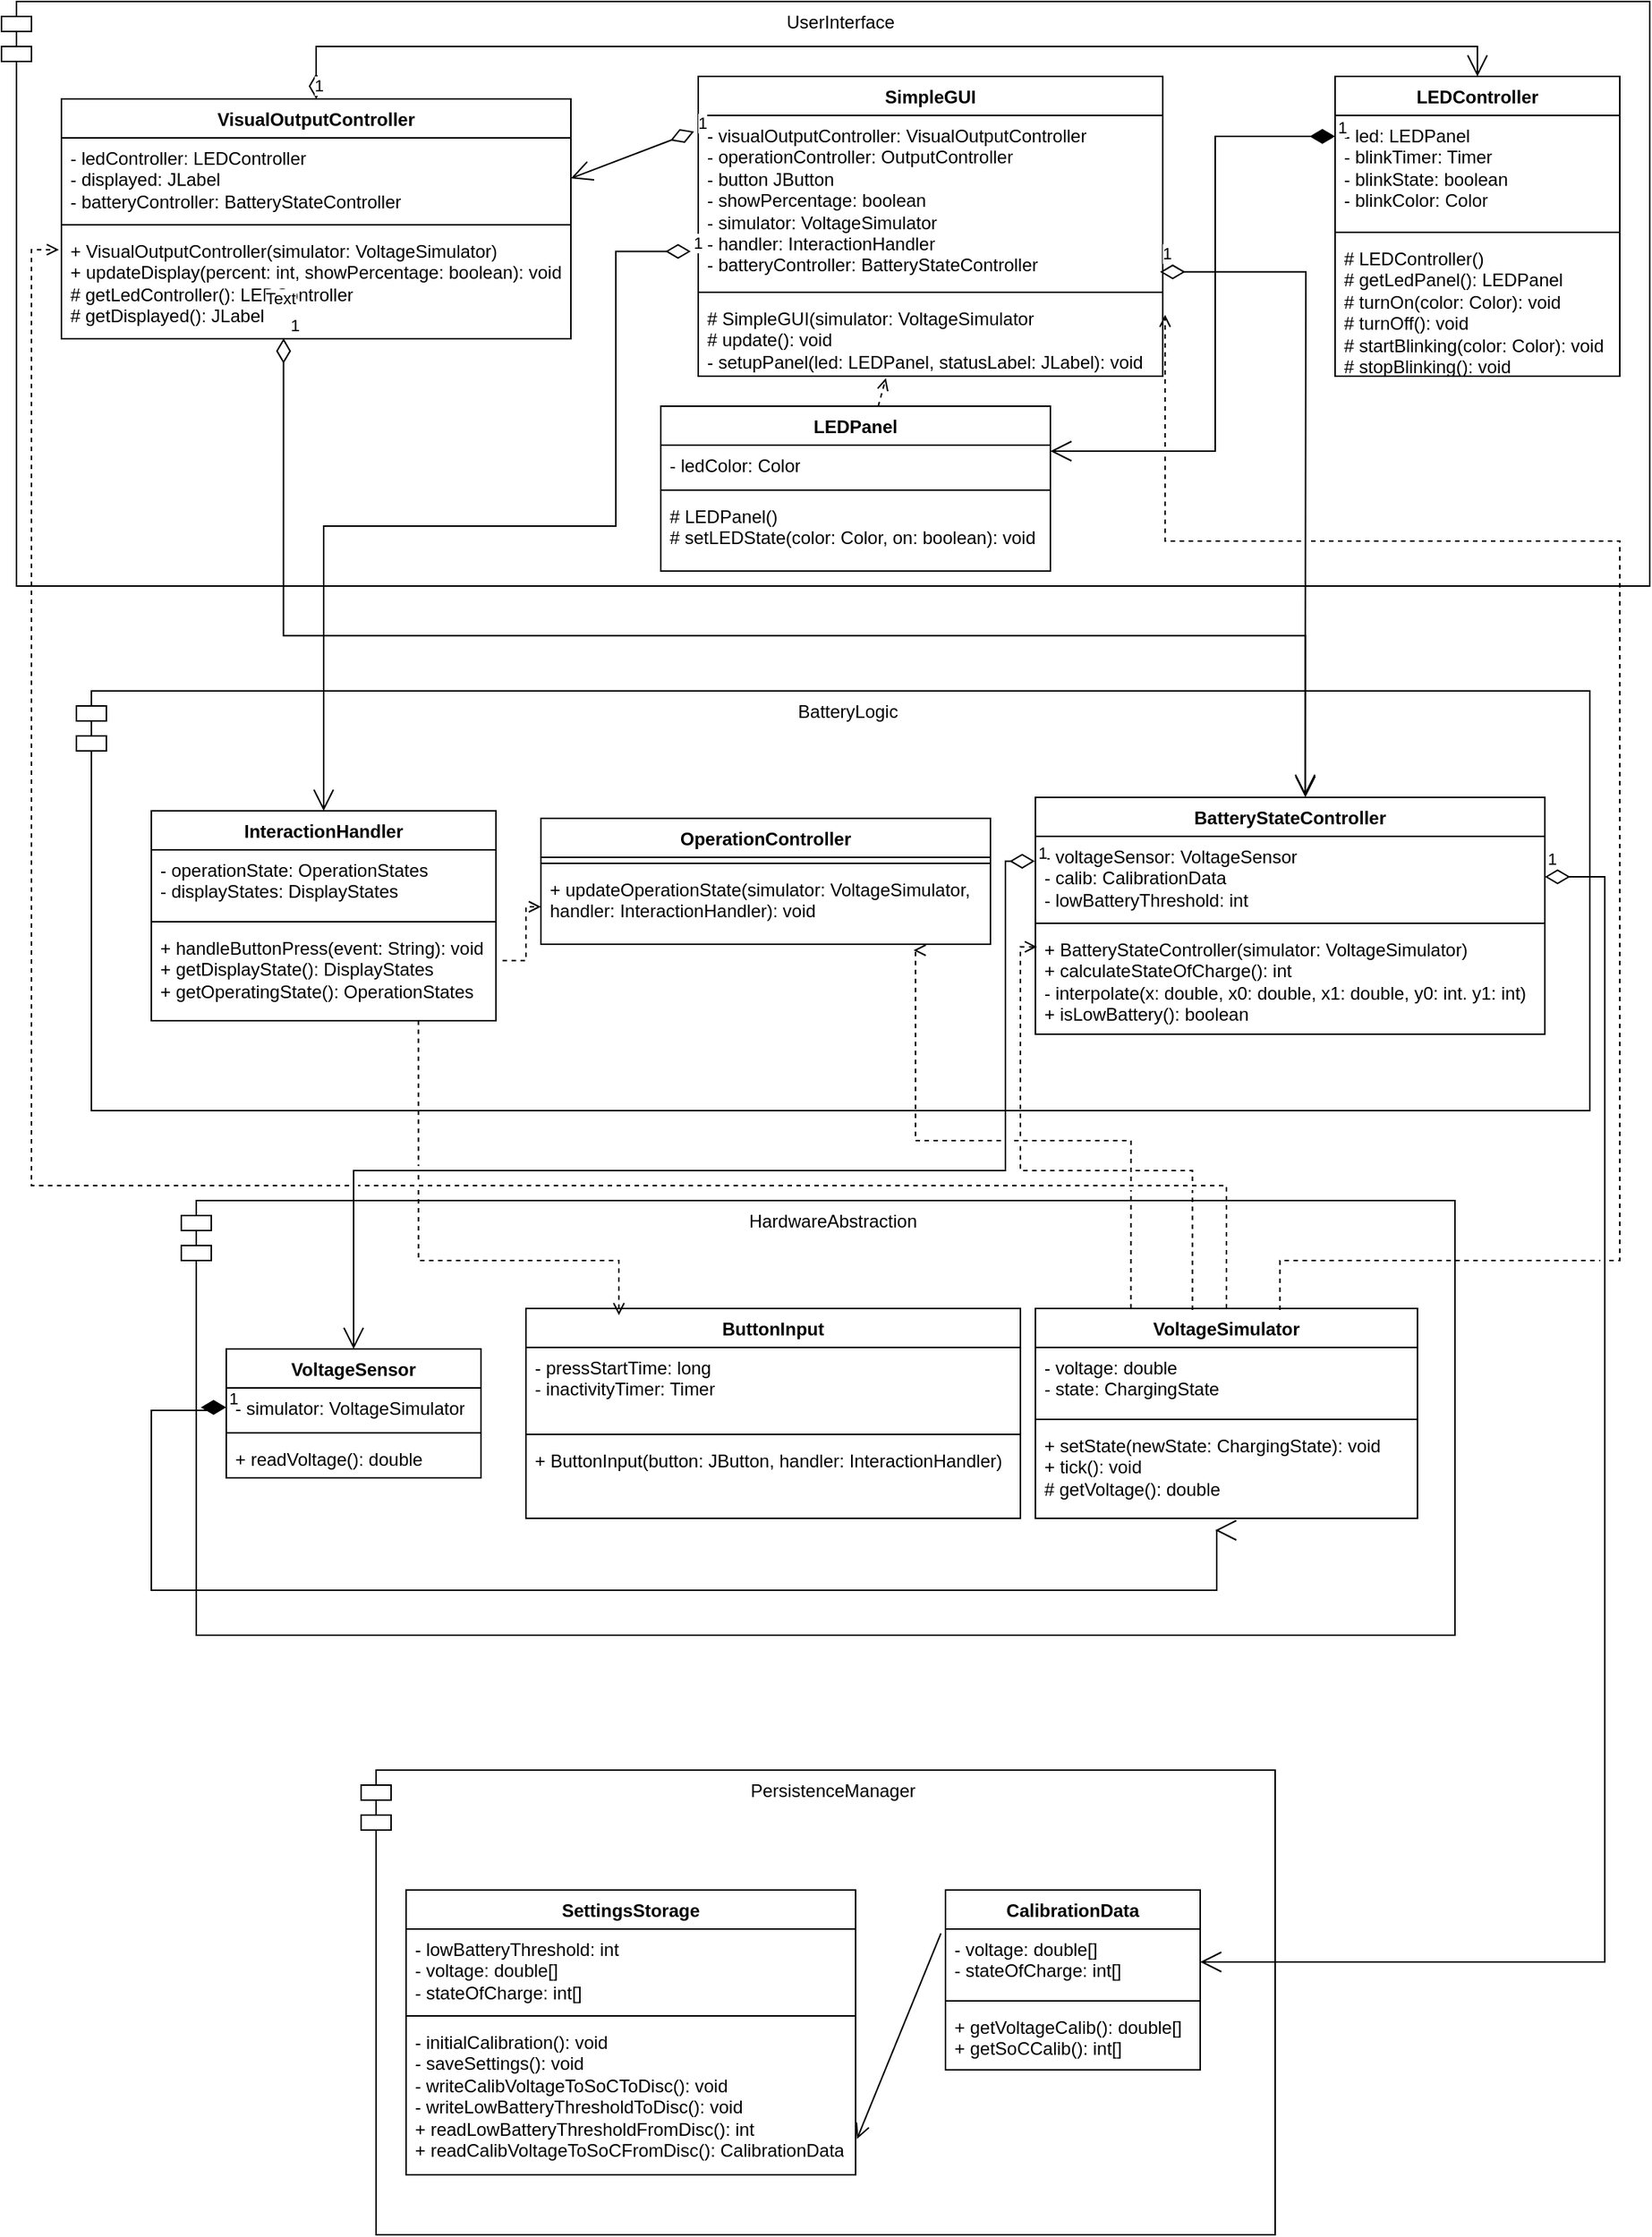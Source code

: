 <mxfile version="27.0.5">
  <diagram name="Seite-1" id="87DErBvkUcCOlzU4tNSq">
    <mxGraphModel dx="1830" dy="943" grid="1" gridSize="10" guides="1" tooltips="1" connect="1" arrows="1" fold="1" page="1" pageScale="1" pageWidth="1169" pageHeight="1654" math="0" shadow="0">
      <root>
        <mxCell id="0" />
        <mxCell id="1" parent="0" />
        <mxCell id="awXcuc5pf5VlumgJA9pQ-5" value="PersistenceManager" style="shape=module;align=left;spacingLeft=20;align=center;verticalAlign=top;whiteSpace=wrap;html=1;" vertex="1" parent="1">
          <mxGeometry x="270" y="1220" width="610" height="310" as="geometry" />
        </mxCell>
        <mxCell id="awXcuc5pf5VlumgJA9pQ-6" value="HardwareAbstraction" style="shape=module;align=left;spacingLeft=20;align=center;verticalAlign=top;whiteSpace=wrap;html=1;" vertex="1" parent="1">
          <mxGeometry x="150" y="840" width="850" height="290" as="geometry" />
        </mxCell>
        <mxCell id="awXcuc5pf5VlumgJA9pQ-7" value="BatteryLogic" style="shape=module;align=left;spacingLeft=20;align=center;verticalAlign=top;whiteSpace=wrap;html=1;" vertex="1" parent="1">
          <mxGeometry x="80" y="500" width="1010" height="280" as="geometry" />
        </mxCell>
        <mxCell id="awXcuc5pf5VlumgJA9pQ-8" value="UserInterface" style="shape=module;align=left;spacingLeft=20;align=center;verticalAlign=top;whiteSpace=wrap;html=1;" vertex="1" parent="1">
          <mxGeometry x="30" y="40" width="1100" height="390" as="geometry" />
        </mxCell>
        <mxCell id="awXcuc5pf5VlumgJA9pQ-9" value="VisualOutputController" style="swimlane;fontStyle=1;align=center;verticalAlign=top;childLayout=stackLayout;horizontal=1;startSize=26;horizontalStack=0;resizeParent=1;resizeParentMax=0;resizeLast=0;collapsible=1;marginBottom=0;whiteSpace=wrap;html=1;" vertex="1" parent="1">
          <mxGeometry x="70" y="105" width="340" height="160" as="geometry" />
        </mxCell>
        <mxCell id="awXcuc5pf5VlumgJA9pQ-10" value="- ledController: LEDController&lt;div&gt;- displayed: JLabel&lt;/div&gt;&lt;div&gt;- batteryController: BatteryStateController&lt;/div&gt;" style="text;strokeColor=none;fillColor=none;align=left;verticalAlign=top;spacingLeft=4;spacingRight=4;overflow=hidden;rotatable=0;points=[[0,0.5],[1,0.5]];portConstraint=eastwest;whiteSpace=wrap;html=1;" vertex="1" parent="awXcuc5pf5VlumgJA9pQ-9">
          <mxGeometry y="26" width="340" height="54" as="geometry" />
        </mxCell>
        <mxCell id="awXcuc5pf5VlumgJA9pQ-11" value="" style="line;strokeWidth=1;fillColor=none;align=left;verticalAlign=middle;spacingTop=-1;spacingLeft=3;spacingRight=3;rotatable=0;labelPosition=right;points=[];portConstraint=eastwest;strokeColor=inherit;" vertex="1" parent="awXcuc5pf5VlumgJA9pQ-9">
          <mxGeometry y="80" width="340" height="8" as="geometry" />
        </mxCell>
        <mxCell id="awXcuc5pf5VlumgJA9pQ-12" value="+ VisualOutputController(simulator: VoltageSimulator)&lt;div&gt;+ updateDisplay(percent: int, showPercentage: boolean): void&lt;/div&gt;&lt;div&gt;# getLedController(): LEDController&lt;/div&gt;&lt;div&gt;# getDisplayed(): JLabel&lt;/div&gt;" style="text;strokeColor=none;fillColor=none;align=left;verticalAlign=top;spacingLeft=4;spacingRight=4;overflow=hidden;rotatable=0;points=[[0,0.5],[1,0.5]];portConstraint=eastwest;whiteSpace=wrap;html=1;" vertex="1" parent="awXcuc5pf5VlumgJA9pQ-9">
          <mxGeometry y="88" width="340" height="72" as="geometry" />
        </mxCell>
        <mxCell id="awXcuc5pf5VlumgJA9pQ-13" value="InteractionHandler" style="swimlane;fontStyle=1;align=center;verticalAlign=top;childLayout=stackLayout;horizontal=1;startSize=26;horizontalStack=0;resizeParent=1;resizeParentMax=0;resizeLast=0;collapsible=1;marginBottom=0;whiteSpace=wrap;html=1;" vertex="1" parent="1">
          <mxGeometry x="130" y="580" width="230" height="140" as="geometry" />
        </mxCell>
        <mxCell id="awXcuc5pf5VlumgJA9pQ-14" value="- operationState: OperationStates&lt;div&gt;- displayStates: DisplayStates&lt;/div&gt;" style="text;strokeColor=none;fillColor=none;align=left;verticalAlign=top;spacingLeft=4;spacingRight=4;overflow=hidden;rotatable=0;points=[[0,0.5],[1,0.5]];portConstraint=eastwest;whiteSpace=wrap;html=1;" vertex="1" parent="awXcuc5pf5VlumgJA9pQ-13">
          <mxGeometry y="26" width="230" height="44" as="geometry" />
        </mxCell>
        <mxCell id="awXcuc5pf5VlumgJA9pQ-15" value="" style="line;strokeWidth=1;fillColor=none;align=left;verticalAlign=middle;spacingTop=-1;spacingLeft=3;spacingRight=3;rotatable=0;labelPosition=right;points=[];portConstraint=eastwest;strokeColor=inherit;" vertex="1" parent="awXcuc5pf5VlumgJA9pQ-13">
          <mxGeometry y="70" width="230" height="8" as="geometry" />
        </mxCell>
        <mxCell id="awXcuc5pf5VlumgJA9pQ-16" value="+ handleButtonPress(event: String): void&lt;div&gt;+ getDisplayState(): DisplayStates&lt;/div&gt;&lt;div&gt;+ getOperatingState(): OperationStates&lt;/div&gt;" style="text;strokeColor=none;fillColor=none;align=left;verticalAlign=top;spacingLeft=4;spacingRight=4;overflow=hidden;rotatable=0;points=[[0,0.5],[1,0.5]];portConstraint=eastwest;whiteSpace=wrap;html=1;" vertex="1" parent="awXcuc5pf5VlumgJA9pQ-13">
          <mxGeometry y="78" width="230" height="62" as="geometry" />
        </mxCell>
        <mxCell id="awXcuc5pf5VlumgJA9pQ-17" value="OperationController" style="swimlane;fontStyle=1;align=center;verticalAlign=top;childLayout=stackLayout;horizontal=1;startSize=26;horizontalStack=0;resizeParent=1;resizeParentMax=0;resizeLast=0;collapsible=1;marginBottom=0;whiteSpace=wrap;html=1;" vertex="1" parent="1">
          <mxGeometry x="390" y="585" width="300" height="84" as="geometry" />
        </mxCell>
        <mxCell id="awXcuc5pf5VlumgJA9pQ-19" value="" style="line;strokeWidth=1;fillColor=none;align=left;verticalAlign=middle;spacingTop=-1;spacingLeft=3;spacingRight=3;rotatable=0;labelPosition=right;points=[];portConstraint=eastwest;strokeColor=inherit;" vertex="1" parent="awXcuc5pf5VlumgJA9pQ-17">
          <mxGeometry y="26" width="300" height="8" as="geometry" />
        </mxCell>
        <mxCell id="awXcuc5pf5VlumgJA9pQ-20" value="+ updateOperationState(simulator: VoltageSimulator, handler: InteractionHandler): void" style="text;strokeColor=none;fillColor=none;align=left;verticalAlign=top;spacingLeft=4;spacingRight=4;overflow=hidden;rotatable=0;points=[[0,0.5],[1,0.5]];portConstraint=eastwest;whiteSpace=wrap;html=1;" vertex="1" parent="awXcuc5pf5VlumgJA9pQ-17">
          <mxGeometry y="34" width="300" height="50" as="geometry" />
        </mxCell>
        <mxCell id="awXcuc5pf5VlumgJA9pQ-21" value="BatteryStateController" style="swimlane;fontStyle=1;align=center;verticalAlign=top;childLayout=stackLayout;horizontal=1;startSize=26;horizontalStack=0;resizeParent=1;resizeParentMax=0;resizeLast=0;collapsible=1;marginBottom=0;whiteSpace=wrap;html=1;" vertex="1" parent="1">
          <mxGeometry x="720" y="571" width="340" height="158" as="geometry" />
        </mxCell>
        <mxCell id="awXcuc5pf5VlumgJA9pQ-22" value="- voltageSensor: VoltageSensor&lt;div&gt;- calib: CalibrationData&lt;/div&gt;&lt;div&gt;- lowBatteryThreshold: int&lt;/div&gt;" style="text;strokeColor=none;fillColor=none;align=left;verticalAlign=top;spacingLeft=4;spacingRight=4;overflow=hidden;rotatable=0;points=[[0,0.5],[1,0.5]];portConstraint=eastwest;whiteSpace=wrap;html=1;" vertex="1" parent="awXcuc5pf5VlumgJA9pQ-21">
          <mxGeometry y="26" width="340" height="54" as="geometry" />
        </mxCell>
        <mxCell id="awXcuc5pf5VlumgJA9pQ-23" value="" style="line;strokeWidth=1;fillColor=none;align=left;verticalAlign=middle;spacingTop=-1;spacingLeft=3;spacingRight=3;rotatable=0;labelPosition=right;points=[];portConstraint=eastwest;strokeColor=inherit;" vertex="1" parent="awXcuc5pf5VlumgJA9pQ-21">
          <mxGeometry y="80" width="340" height="8" as="geometry" />
        </mxCell>
        <mxCell id="awXcuc5pf5VlumgJA9pQ-24" value="+ BatteryStateController(simulator: VoltageSimulator)&lt;div&gt;+ calculateStateOfCharge(): int&lt;/div&gt;&lt;div&gt;- interpolate(x: double, x0: double, x1: double, y0: int. y1: int)&lt;/div&gt;&lt;div&gt;+ isLowBattery(): boolean&lt;/div&gt;" style="text;strokeColor=none;fillColor=none;align=left;verticalAlign=top;spacingLeft=4;spacingRight=4;overflow=hidden;rotatable=0;points=[[0,0.5],[1,0.5]];portConstraint=eastwest;whiteSpace=wrap;html=1;" vertex="1" parent="awXcuc5pf5VlumgJA9pQ-21">
          <mxGeometry y="88" width="340" height="70" as="geometry" />
        </mxCell>
        <mxCell id="awXcuc5pf5VlumgJA9pQ-25" value="VoltageSensor" style="swimlane;fontStyle=1;align=center;verticalAlign=top;childLayout=stackLayout;horizontal=1;startSize=26;horizontalStack=0;resizeParent=1;resizeParentMax=0;resizeLast=0;collapsible=1;marginBottom=0;whiteSpace=wrap;html=1;" vertex="1" parent="1">
          <mxGeometry x="180" y="939" width="170" height="86" as="geometry" />
        </mxCell>
        <mxCell id="awXcuc5pf5VlumgJA9pQ-26" value="- simulator: VoltageSimulator" style="text;strokeColor=none;fillColor=none;align=left;verticalAlign=top;spacingLeft=4;spacingRight=4;overflow=hidden;rotatable=0;points=[[0,0.5],[1,0.5]];portConstraint=eastwest;whiteSpace=wrap;html=1;" vertex="1" parent="awXcuc5pf5VlumgJA9pQ-25">
          <mxGeometry y="26" width="170" height="26" as="geometry" />
        </mxCell>
        <mxCell id="awXcuc5pf5VlumgJA9pQ-27" value="" style="line;strokeWidth=1;fillColor=none;align=left;verticalAlign=middle;spacingTop=-1;spacingLeft=3;spacingRight=3;rotatable=0;labelPosition=right;points=[];portConstraint=eastwest;strokeColor=inherit;" vertex="1" parent="awXcuc5pf5VlumgJA9pQ-25">
          <mxGeometry y="52" width="170" height="8" as="geometry" />
        </mxCell>
        <mxCell id="awXcuc5pf5VlumgJA9pQ-28" value="+ readVoltage(): double" style="text;strokeColor=none;fillColor=none;align=left;verticalAlign=top;spacingLeft=4;spacingRight=4;overflow=hidden;rotatable=0;points=[[0,0.5],[1,0.5]];portConstraint=eastwest;whiteSpace=wrap;html=1;" vertex="1" parent="awXcuc5pf5VlumgJA9pQ-25">
          <mxGeometry y="60" width="170" height="26" as="geometry" />
        </mxCell>
        <mxCell id="awXcuc5pf5VlumgJA9pQ-29" value="ButtonInput" style="swimlane;fontStyle=1;align=center;verticalAlign=top;childLayout=stackLayout;horizontal=1;startSize=26;horizontalStack=0;resizeParent=1;resizeParentMax=0;resizeLast=0;collapsible=1;marginBottom=0;whiteSpace=wrap;html=1;" vertex="1" parent="1">
          <mxGeometry x="380" y="912" width="330" height="140" as="geometry" />
        </mxCell>
        <mxCell id="awXcuc5pf5VlumgJA9pQ-30" value="- pressStartTime: long&lt;div&gt;- inactivityTimer: Timer&lt;/div&gt;" style="text;strokeColor=none;fillColor=none;align=left;verticalAlign=top;spacingLeft=4;spacingRight=4;overflow=hidden;rotatable=0;points=[[0,0.5],[1,0.5]];portConstraint=eastwest;whiteSpace=wrap;html=1;" vertex="1" parent="awXcuc5pf5VlumgJA9pQ-29">
          <mxGeometry y="26" width="330" height="54" as="geometry" />
        </mxCell>
        <mxCell id="awXcuc5pf5VlumgJA9pQ-31" value="" style="line;strokeWidth=1;fillColor=none;align=left;verticalAlign=middle;spacingTop=-1;spacingLeft=3;spacingRight=3;rotatable=0;labelPosition=right;points=[];portConstraint=eastwest;strokeColor=inherit;" vertex="1" parent="awXcuc5pf5VlumgJA9pQ-29">
          <mxGeometry y="80" width="330" height="8" as="geometry" />
        </mxCell>
        <mxCell id="awXcuc5pf5VlumgJA9pQ-32" value="+ ButtonInput(button: JButton, handler: InteractionHandler)" style="text;strokeColor=none;fillColor=none;align=left;verticalAlign=top;spacingLeft=4;spacingRight=4;overflow=hidden;rotatable=0;points=[[0,0.5],[1,0.5]];portConstraint=eastwest;whiteSpace=wrap;html=1;" vertex="1" parent="awXcuc5pf5VlumgJA9pQ-29">
          <mxGeometry y="88" width="330" height="52" as="geometry" />
        </mxCell>
        <mxCell id="awXcuc5pf5VlumgJA9pQ-33" value="VoltageSimulator" style="swimlane;fontStyle=1;align=center;verticalAlign=top;childLayout=stackLayout;horizontal=1;startSize=26;horizontalStack=0;resizeParent=1;resizeParentMax=0;resizeLast=0;collapsible=1;marginBottom=0;whiteSpace=wrap;html=1;" vertex="1" parent="1">
          <mxGeometry x="720" y="912" width="255" height="140" as="geometry" />
        </mxCell>
        <mxCell id="awXcuc5pf5VlumgJA9pQ-34" value="- voltage: double&lt;div&gt;- state: ChargingState&lt;/div&gt;" style="text;strokeColor=none;fillColor=none;align=left;verticalAlign=top;spacingLeft=4;spacingRight=4;overflow=hidden;rotatable=0;points=[[0,0.5],[1,0.5]];portConstraint=eastwest;whiteSpace=wrap;html=1;" vertex="1" parent="awXcuc5pf5VlumgJA9pQ-33">
          <mxGeometry y="26" width="255" height="44" as="geometry" />
        </mxCell>
        <mxCell id="awXcuc5pf5VlumgJA9pQ-35" value="" style="line;strokeWidth=1;fillColor=none;align=left;verticalAlign=middle;spacingTop=-1;spacingLeft=3;spacingRight=3;rotatable=0;labelPosition=right;points=[];portConstraint=eastwest;strokeColor=inherit;" vertex="1" parent="awXcuc5pf5VlumgJA9pQ-33">
          <mxGeometry y="70" width="255" height="8" as="geometry" />
        </mxCell>
        <mxCell id="awXcuc5pf5VlumgJA9pQ-36" value="+ setState(newState: ChargingState): void&lt;div&gt;+ tick(): void&lt;/div&gt;&lt;div&gt;# getVoltage(): double&lt;/div&gt;" style="text;strokeColor=none;fillColor=none;align=left;verticalAlign=top;spacingLeft=4;spacingRight=4;overflow=hidden;rotatable=0;points=[[0,0.5],[1,0.5]];portConstraint=eastwest;whiteSpace=wrap;html=1;" vertex="1" parent="awXcuc5pf5VlumgJA9pQ-33">
          <mxGeometry y="78" width="255" height="62" as="geometry" />
        </mxCell>
        <mxCell id="awXcuc5pf5VlumgJA9pQ-37" value="SettingsStorage" style="swimlane;fontStyle=1;align=center;verticalAlign=top;childLayout=stackLayout;horizontal=1;startSize=26;horizontalStack=0;resizeParent=1;resizeParentMax=0;resizeLast=0;collapsible=1;marginBottom=0;whiteSpace=wrap;html=1;" vertex="1" parent="1">
          <mxGeometry x="300" y="1300" width="300" height="190" as="geometry" />
        </mxCell>
        <mxCell id="awXcuc5pf5VlumgJA9pQ-38" value="- lowBatteryThreshold: int&lt;div&gt;- voltage: double[]&lt;br&gt;&lt;/div&gt;&lt;div&gt;- stateOfCharge: int[]&lt;/div&gt;" style="text;strokeColor=none;fillColor=none;align=left;verticalAlign=top;spacingLeft=4;spacingRight=4;overflow=hidden;rotatable=0;points=[[0,0.5],[1,0.5]];portConstraint=eastwest;whiteSpace=wrap;html=1;" vertex="1" parent="awXcuc5pf5VlumgJA9pQ-37">
          <mxGeometry y="26" width="300" height="54" as="geometry" />
        </mxCell>
        <mxCell id="awXcuc5pf5VlumgJA9pQ-39" value="" style="line;strokeWidth=1;fillColor=none;align=left;verticalAlign=middle;spacingTop=-1;spacingLeft=3;spacingRight=3;rotatable=0;labelPosition=right;points=[];portConstraint=eastwest;strokeColor=inherit;" vertex="1" parent="awXcuc5pf5VlumgJA9pQ-37">
          <mxGeometry y="80" width="300" height="8" as="geometry" />
        </mxCell>
        <mxCell id="awXcuc5pf5VlumgJA9pQ-40" value="- initialCalibration(): void&lt;div&gt;- saveSettings(): void&lt;/div&gt;&lt;div&gt;- writeCalibVoltageToSoCToDisc(): void&lt;/div&gt;&lt;div&gt;- writeLowBatteryThresholdToDisc(): void&lt;/div&gt;&lt;div&gt;+ readLowBatteryThresholdFromDisc(): int&lt;/div&gt;&lt;div&gt;+ readCalibVoltageToSoCFromDisc(): CalibrationData&lt;/div&gt;" style="text;strokeColor=none;fillColor=none;align=left;verticalAlign=top;spacingLeft=4;spacingRight=4;overflow=hidden;rotatable=0;points=[[0,0.5],[1,0.5]];portConstraint=eastwest;whiteSpace=wrap;html=1;" vertex="1" parent="awXcuc5pf5VlumgJA9pQ-37">
          <mxGeometry y="88" width="300" height="102" as="geometry" />
        </mxCell>
        <mxCell id="awXcuc5pf5VlumgJA9pQ-47" value="CalibrationData" style="swimlane;fontStyle=1;align=center;verticalAlign=top;childLayout=stackLayout;horizontal=1;startSize=26;horizontalStack=0;resizeParent=1;resizeParentMax=0;resizeLast=0;collapsible=1;marginBottom=0;whiteSpace=wrap;html=1;" vertex="1" parent="1">
          <mxGeometry x="660" y="1300" width="170" height="120" as="geometry" />
        </mxCell>
        <mxCell id="awXcuc5pf5VlumgJA9pQ-48" value="- voltage: double[]&lt;div&gt;- stateOfCharge: int[]&lt;/div&gt;" style="text;strokeColor=none;fillColor=none;align=left;verticalAlign=top;spacingLeft=4;spacingRight=4;overflow=hidden;rotatable=0;points=[[0,0.5],[1,0.5]];portConstraint=eastwest;whiteSpace=wrap;html=1;" vertex="1" parent="awXcuc5pf5VlumgJA9pQ-47">
          <mxGeometry y="26" width="170" height="44" as="geometry" />
        </mxCell>
        <mxCell id="awXcuc5pf5VlumgJA9pQ-49" value="" style="line;strokeWidth=1;fillColor=none;align=left;verticalAlign=middle;spacingTop=-1;spacingLeft=3;spacingRight=3;rotatable=0;labelPosition=right;points=[];portConstraint=eastwest;strokeColor=inherit;" vertex="1" parent="awXcuc5pf5VlumgJA9pQ-47">
          <mxGeometry y="70" width="170" height="8" as="geometry" />
        </mxCell>
        <mxCell id="awXcuc5pf5VlumgJA9pQ-50" value="+ getVoltageCalib(): double[]&lt;div&gt;+ getSoCCalib(): int[]&lt;/div&gt;" style="text;strokeColor=none;fillColor=none;align=left;verticalAlign=top;spacingLeft=4;spacingRight=4;overflow=hidden;rotatable=0;points=[[0,0.5],[1,0.5]];portConstraint=eastwest;whiteSpace=wrap;html=1;" vertex="1" parent="awXcuc5pf5VlumgJA9pQ-47">
          <mxGeometry y="78" width="170" height="42" as="geometry" />
        </mxCell>
        <mxCell id="awXcuc5pf5VlumgJA9pQ-51" value="SimpleGUI" style="swimlane;fontStyle=1;align=center;verticalAlign=top;childLayout=stackLayout;horizontal=1;startSize=26;horizontalStack=0;resizeParent=1;resizeParentMax=0;resizeLast=0;collapsible=1;marginBottom=0;whiteSpace=wrap;html=1;" vertex="1" parent="1">
          <mxGeometry x="495" y="90" width="310" height="200" as="geometry" />
        </mxCell>
        <mxCell id="awXcuc5pf5VlumgJA9pQ-52" value="- visualOutputController: VisualOutputController&lt;div&gt;- operationController: OutputController&lt;/div&gt;&lt;div&gt;- button JButton&lt;/div&gt;&lt;div&gt;- showPercentage: boolean&lt;/div&gt;&lt;div&gt;- simulator: VoltageSimulator&lt;/div&gt;&lt;div&gt;- handler: InteractionHandler&lt;/div&gt;&lt;div&gt;- batteryController: BatteryStateController&lt;/div&gt;" style="text;strokeColor=none;fillColor=none;align=left;verticalAlign=top;spacingLeft=4;spacingRight=4;overflow=hidden;rotatable=0;points=[[0,0.5],[1,0.5]];portConstraint=eastwest;whiteSpace=wrap;html=1;" vertex="1" parent="awXcuc5pf5VlumgJA9pQ-51">
          <mxGeometry y="26" width="310" height="114" as="geometry" />
        </mxCell>
        <mxCell id="awXcuc5pf5VlumgJA9pQ-68" value="1" style="endArrow=open;html=1;endSize=12;startArrow=diamondThin;startSize=14;startFill=0;edgeStyle=orthogonalEdgeStyle;align=left;verticalAlign=bottom;rounded=0;exitX=1.009;exitY=0.796;exitDx=0;exitDy=0;exitPerimeter=0;entryX=0.5;entryY=0;entryDx=0;entryDy=0;" edge="1" parent="awXcuc5pf5VlumgJA9pQ-51" target="awXcuc5pf5VlumgJA9pQ-13">
          <mxGeometry x="-1" y="3" relative="1" as="geometry">
            <mxPoint x="-5.0" y="116.744" as="sourcePoint" />
            <mxPoint x="77.21" y="340" as="targetPoint" />
            <Array as="points">
              <mxPoint x="-55" y="117" />
              <mxPoint x="-55" y="300" />
              <mxPoint x="-250" y="300" />
            </Array>
          </mxGeometry>
        </mxCell>
        <mxCell id="awXcuc5pf5VlumgJA9pQ-53" value="" style="line;strokeWidth=1;fillColor=none;align=left;verticalAlign=middle;spacingTop=-1;spacingLeft=3;spacingRight=3;rotatable=0;labelPosition=right;points=[];portConstraint=eastwest;strokeColor=inherit;" vertex="1" parent="awXcuc5pf5VlumgJA9pQ-51">
          <mxGeometry y="140" width="310" height="8" as="geometry" />
        </mxCell>
        <mxCell id="awXcuc5pf5VlumgJA9pQ-54" value="# SimpleGUI(simulator: VoltageSimulator&lt;div&gt;# update(): void&lt;/div&gt;&lt;div&gt;- setupPanel(led: LEDPanel, statusLabel: JLabel): void&lt;/div&gt;" style="text;strokeColor=none;fillColor=none;align=left;verticalAlign=top;spacingLeft=4;spacingRight=4;overflow=hidden;rotatable=0;points=[[0,0.5],[1,0.5]];portConstraint=eastwest;whiteSpace=wrap;html=1;" vertex="1" parent="awXcuc5pf5VlumgJA9pQ-51">
          <mxGeometry y="148" width="310" height="52" as="geometry" />
        </mxCell>
        <mxCell id="awXcuc5pf5VlumgJA9pQ-55" value="LEDController" style="swimlane;fontStyle=1;align=center;verticalAlign=top;childLayout=stackLayout;horizontal=1;startSize=26;horizontalStack=0;resizeParent=1;resizeParentMax=0;resizeLast=0;collapsible=1;marginBottom=0;whiteSpace=wrap;html=1;" vertex="1" parent="1">
          <mxGeometry x="920" y="90" width="190" height="200" as="geometry" />
        </mxCell>
        <mxCell id="awXcuc5pf5VlumgJA9pQ-56" value="- led: LEDPanel&lt;div&gt;- blinkTimer: Timer&lt;/div&gt;&lt;div&gt;- blinkState: boolean&lt;/div&gt;&lt;div&gt;- blinkColor: Color&lt;/div&gt;" style="text;strokeColor=none;fillColor=none;align=left;verticalAlign=top;spacingLeft=4;spacingRight=4;overflow=hidden;rotatable=0;points=[[0,0.5],[1,0.5]];portConstraint=eastwest;whiteSpace=wrap;html=1;" vertex="1" parent="awXcuc5pf5VlumgJA9pQ-55">
          <mxGeometry y="26" width="190" height="74" as="geometry" />
        </mxCell>
        <mxCell id="awXcuc5pf5VlumgJA9pQ-57" value="" style="line;strokeWidth=1;fillColor=none;align=left;verticalAlign=middle;spacingTop=-1;spacingLeft=3;spacingRight=3;rotatable=0;labelPosition=right;points=[];portConstraint=eastwest;strokeColor=inherit;" vertex="1" parent="awXcuc5pf5VlumgJA9pQ-55">
          <mxGeometry y="100" width="190" height="8" as="geometry" />
        </mxCell>
        <mxCell id="awXcuc5pf5VlumgJA9pQ-58" value="# LEDController()&lt;div&gt;# getLedPanel(): LEDPanel&lt;/div&gt;&lt;div&gt;# turnOn(color: Color): void&lt;/div&gt;&lt;div&gt;# turnOff(): void&lt;/div&gt;&lt;div&gt;# startBlinking(color: Color): void&lt;/div&gt;&lt;div&gt;# stopBlinking(): void&lt;/div&gt;" style="text;strokeColor=none;fillColor=none;align=left;verticalAlign=top;spacingLeft=4;spacingRight=4;overflow=hidden;rotatable=0;points=[[0,0.5],[1,0.5]];portConstraint=eastwest;whiteSpace=wrap;html=1;" vertex="1" parent="awXcuc5pf5VlumgJA9pQ-55">
          <mxGeometry y="108" width="190" height="92" as="geometry" />
        </mxCell>
        <mxCell id="awXcuc5pf5VlumgJA9pQ-59" value="LEDPanel" style="swimlane;fontStyle=1;align=center;verticalAlign=top;childLayout=stackLayout;horizontal=1;startSize=26;horizontalStack=0;resizeParent=1;resizeParentMax=0;resizeLast=0;collapsible=1;marginBottom=0;whiteSpace=wrap;html=1;" vertex="1" parent="1">
          <mxGeometry x="470" y="310" width="260" height="110" as="geometry" />
        </mxCell>
        <mxCell id="awXcuc5pf5VlumgJA9pQ-60" value="- ledColor: Color" style="text;strokeColor=none;fillColor=none;align=left;verticalAlign=top;spacingLeft=4;spacingRight=4;overflow=hidden;rotatable=0;points=[[0,0.5],[1,0.5]];portConstraint=eastwest;whiteSpace=wrap;html=1;" vertex="1" parent="awXcuc5pf5VlumgJA9pQ-59">
          <mxGeometry y="26" width="260" height="26" as="geometry" />
        </mxCell>
        <mxCell id="awXcuc5pf5VlumgJA9pQ-61" value="" style="line;strokeWidth=1;fillColor=none;align=left;verticalAlign=middle;spacingTop=-1;spacingLeft=3;spacingRight=3;rotatable=0;labelPosition=right;points=[];portConstraint=eastwest;strokeColor=inherit;" vertex="1" parent="awXcuc5pf5VlumgJA9pQ-59">
          <mxGeometry y="52" width="260" height="8" as="geometry" />
        </mxCell>
        <mxCell id="awXcuc5pf5VlumgJA9pQ-62" value="# LEDPanel()&lt;div&gt;# setLEDState(color: Color, on: boolean): void&lt;/div&gt;&lt;div&gt;&lt;br&gt;&lt;/div&gt;" style="text;strokeColor=none;fillColor=none;align=left;verticalAlign=top;spacingLeft=4;spacingRight=4;overflow=hidden;rotatable=0;points=[[0,0.5],[1,0.5]];portConstraint=eastwest;whiteSpace=wrap;html=1;" vertex="1" parent="awXcuc5pf5VlumgJA9pQ-59">
          <mxGeometry y="60" width="260" height="50" as="geometry" />
        </mxCell>
        <mxCell id="awXcuc5pf5VlumgJA9pQ-63" value="1" style="endArrow=open;html=1;endSize=12;startArrow=diamondThin;startSize=14;startFill=0;edgeStyle=orthogonalEdgeStyle;align=left;verticalAlign=bottom;rounded=0;exitX=0.436;exitY=0.952;exitDx=0;exitDy=0;exitPerimeter=0;entryX=0.53;entryY=-0.02;entryDx=0;entryDy=0;entryPerimeter=0;" edge="1" parent="1">
          <mxGeometry x="-1" y="3" relative="1" as="geometry">
            <mxPoint x="218.24" y="264.704" as="sourcePoint" />
            <mxPoint x="900.2" y="571.0" as="targetPoint" />
            <Array as="points">
              <mxPoint x="218" y="463.16" />
              <mxPoint x="900" y="463.16" />
            </Array>
          </mxGeometry>
        </mxCell>
        <mxCell id="awXcuc5pf5VlumgJA9pQ-65" value="Text" style="edgeLabel;html=1;align=center;verticalAlign=middle;resizable=0;points=[];" vertex="1" connectable="0" parent="awXcuc5pf5VlumgJA9pQ-63">
          <mxGeometry x="-1" y="-27" relative="1" as="geometry">
            <mxPoint x="25" y="-27" as="offset" />
          </mxGeometry>
        </mxCell>
        <mxCell id="awXcuc5pf5VlumgJA9pQ-64" value="1" style="endArrow=open;html=1;endSize=12;startArrow=diamondThin;startSize=14;startFill=0;edgeStyle=orthogonalEdgeStyle;align=left;verticalAlign=bottom;rounded=0;exitX=0.5;exitY=0;exitDx=0;exitDy=0;entryX=0.5;entryY=0;entryDx=0;entryDy=0;" edge="1" parent="1" source="awXcuc5pf5VlumgJA9pQ-9" target="awXcuc5pf5VlumgJA9pQ-55">
          <mxGeometry x="-1" y="3" relative="1" as="geometry">
            <mxPoint x="730" y="400" as="sourcePoint" />
            <mxPoint x="890" y="400" as="targetPoint" />
            <Array as="points">
              <mxPoint x="240" y="70" />
              <mxPoint x="1015" y="70" />
            </Array>
          </mxGeometry>
        </mxCell>
        <mxCell id="awXcuc5pf5VlumgJA9pQ-66" value="1" style="endArrow=open;html=1;endSize=12;startArrow=diamondThin;startSize=14;startFill=0;align=left;verticalAlign=bottom;rounded=0;entryX=1;entryY=0.5;entryDx=0;entryDy=0;exitX=-0.009;exitY=0.094;exitDx=0;exitDy=0;exitPerimeter=0;" edge="1" parent="1" source="awXcuc5pf5VlumgJA9pQ-52" target="awXcuc5pf5VlumgJA9pQ-10">
          <mxGeometry x="-1" y="3" relative="1" as="geometry">
            <mxPoint x="480" y="130" as="sourcePoint" />
            <mxPoint x="940" y="440" as="targetPoint" />
          </mxGeometry>
        </mxCell>
        <mxCell id="awXcuc5pf5VlumgJA9pQ-67" value="1" style="endArrow=open;html=1;endSize=12;startArrow=diamondThin;startSize=14;startFill=0;edgeStyle=orthogonalEdgeStyle;align=left;verticalAlign=bottom;rounded=0;exitX=0.994;exitY=0.916;exitDx=0;exitDy=0;exitPerimeter=0;" edge="1" parent="1" source="awXcuc5pf5VlumgJA9pQ-52">
          <mxGeometry x="-1" y="3" relative="1" as="geometry">
            <mxPoint x="730" y="430" as="sourcePoint" />
            <mxPoint x="900" y="570" as="targetPoint" />
          </mxGeometry>
        </mxCell>
        <mxCell id="awXcuc5pf5VlumgJA9pQ-70" value="1" style="endArrow=open;html=1;endSize=12;startArrow=diamondThin;startSize=14;startFill=0;edgeStyle=orthogonalEdgeStyle;align=left;verticalAlign=bottom;rounded=0;exitX=-0.001;exitY=0.307;exitDx=0;exitDy=0;exitPerimeter=0;" edge="1" parent="1" source="awXcuc5pf5VlumgJA9pQ-22" target="awXcuc5pf5VlumgJA9pQ-25">
          <mxGeometry x="-1" y="3" relative="1" as="geometry">
            <mxPoint x="670" y="790" as="sourcePoint" />
            <mxPoint x="830" y="790" as="targetPoint" />
            <Array as="points">
              <mxPoint x="700" y="614" />
              <mxPoint x="700" y="820" />
              <mxPoint x="265" y="820" />
            </Array>
          </mxGeometry>
        </mxCell>
        <mxCell id="awXcuc5pf5VlumgJA9pQ-71" value="1" style="endArrow=open;html=1;endSize=12;startArrow=diamondThin;startSize=14;startFill=0;edgeStyle=orthogonalEdgeStyle;align=left;verticalAlign=bottom;rounded=0;exitX=1;exitY=0.5;exitDx=0;exitDy=0;entryX=1;entryY=0.5;entryDx=0;entryDy=0;" edge="1" parent="1" source="awXcuc5pf5VlumgJA9pQ-22" target="awXcuc5pf5VlumgJA9pQ-48">
          <mxGeometry x="-1" y="3" relative="1" as="geometry">
            <mxPoint x="660" y="890" as="sourcePoint" />
            <mxPoint x="820" y="890" as="targetPoint" />
            <Array as="points">
              <mxPoint x="1100" y="624" />
              <mxPoint x="1100" y="1348" />
            </Array>
          </mxGeometry>
        </mxCell>
        <mxCell id="awXcuc5pf5VlumgJA9pQ-73" value="1" style="endArrow=open;html=1;endSize=12;startArrow=diamondThin;startSize=14;startFill=1;edgeStyle=orthogonalEdgeStyle;align=left;verticalAlign=bottom;rounded=0;exitX=0;exitY=0.5;exitDx=0;exitDy=0;" edge="1" parent="1" source="awXcuc5pf5VlumgJA9pQ-26">
          <mxGeometry x="-1" y="3" relative="1" as="geometry">
            <mxPoint x="170" y="980" as="sourcePoint" />
            <mxPoint x="840" y="1060" as="targetPoint" />
            <Array as="points">
              <mxPoint x="170" y="978" />
              <mxPoint x="170" y="980" />
              <mxPoint x="130" y="980" />
              <mxPoint x="130" y="1100" />
              <mxPoint x="841" y="1100" />
              <mxPoint x="841" y="1060" />
            </Array>
          </mxGeometry>
        </mxCell>
        <mxCell id="awXcuc5pf5VlumgJA9pQ-74" value="1" style="endArrow=open;html=1;endSize=12;startArrow=diamondThin;startSize=14;startFill=1;edgeStyle=orthogonalEdgeStyle;align=left;verticalAlign=bottom;rounded=0;" edge="1" parent="1">
          <mxGeometry x="-1" y="3" relative="1" as="geometry">
            <mxPoint x="920" y="130" as="sourcePoint" />
            <mxPoint x="730" y="340" as="targetPoint" />
            <Array as="points">
              <mxPoint x="840" y="130" />
              <mxPoint x="840" y="340" />
            </Array>
          </mxGeometry>
        </mxCell>
        <mxCell id="awXcuc5pf5VlumgJA9pQ-76" value="" style="html=1;labelBackgroundColor=#ffffff;jettySize=auto;orthogonalLoop=1;fontSize=14;rounded=0;jumpStyle=gap;edgeStyle=orthogonalEdgeStyle;startArrow=none;endArrow=open;dashed=1;strokeWidth=1;exitX=0.5;exitY=0;exitDx=0;exitDy=0;entryX=-0.005;entryY=0.175;entryDx=0;entryDy=0;entryPerimeter=0;" edge="1" parent="1" source="awXcuc5pf5VlumgJA9pQ-33" target="awXcuc5pf5VlumgJA9pQ-12">
          <mxGeometry width="48" height="48" relative="1" as="geometry">
            <mxPoint x="580" y="588" as="sourcePoint" />
            <mxPoint x="628" y="540" as="targetPoint" />
            <Array as="points">
              <mxPoint x="847" y="830" />
              <mxPoint x="50" y="830" />
              <mxPoint x="50" y="206" />
            </Array>
          </mxGeometry>
        </mxCell>
        <mxCell id="awXcuc5pf5VlumgJA9pQ-78" value="" style="html=1;labelBackgroundColor=#ffffff;jettySize=auto;orthogonalLoop=1;fontSize=14;rounded=0;jumpStyle=gap;edgeStyle=orthogonalEdgeStyle;startArrow=none;endArrow=open;dashed=1;strokeWidth=1;exitX=0.64;exitY=0.007;exitDx=0;exitDy=0;exitPerimeter=0;entryX=1.005;entryY=0.212;entryDx=0;entryDy=0;entryPerimeter=0;" edge="1" parent="1" source="awXcuc5pf5VlumgJA9pQ-33" target="awXcuc5pf5VlumgJA9pQ-54">
          <mxGeometry width="48" height="48" relative="1" as="geometry">
            <mxPoint x="580" y="588" as="sourcePoint" />
            <mxPoint x="628" y="540" as="targetPoint" />
            <Array as="points">
              <mxPoint x="883" y="880" />
              <mxPoint x="1110" y="880" />
              <mxPoint x="1110" y="400" />
              <mxPoint x="807" y="400" />
            </Array>
          </mxGeometry>
        </mxCell>
        <mxCell id="awXcuc5pf5VlumgJA9pQ-79" value="" style="html=1;labelBackgroundColor=#ffffff;jettySize=auto;orthogonalLoop=1;fontSize=14;rounded=0;jumpStyle=gap;startArrow=none;endArrow=open;dashed=1;strokeWidth=1;entryX=0.404;entryY=1.025;entryDx=0;entryDy=0;entryPerimeter=0;" edge="1" parent="1" source="awXcuc5pf5VlumgJA9pQ-59" target="awXcuc5pf5VlumgJA9pQ-54">
          <mxGeometry width="48" height="48" relative="1" as="geometry">
            <mxPoint x="580" y="488" as="sourcePoint" />
            <mxPoint x="628" y="440" as="targetPoint" />
          </mxGeometry>
        </mxCell>
        <mxCell id="awXcuc5pf5VlumgJA9pQ-80" value="" style="html=1;labelBackgroundColor=#ffffff;jettySize=auto;orthogonalLoop=1;fontSize=14;rounded=0;jumpStyle=gap;edgeStyle=orthogonalEdgeStyle;startArrow=none;endArrow=open;dashed=1;strokeWidth=1;exitX=1.019;exitY=0.353;exitDx=0;exitDy=0;exitPerimeter=0;entryX=0;entryY=0.5;entryDx=0;entryDy=0;" edge="1" parent="1" source="awXcuc5pf5VlumgJA9pQ-16" target="awXcuc5pf5VlumgJA9pQ-20">
          <mxGeometry width="48" height="48" relative="1" as="geometry">
            <mxPoint x="580" y="938" as="sourcePoint" />
            <mxPoint x="628" y="890" as="targetPoint" />
          </mxGeometry>
        </mxCell>
        <mxCell id="awXcuc5pf5VlumgJA9pQ-82" value="" style="html=1;labelBackgroundColor=#ffffff;jettySize=auto;orthogonalLoop=1;fontSize=14;rounded=0;jumpStyle=gap;edgeStyle=orthogonalEdgeStyle;startArrow=none;endArrow=open;dashed=1;strokeWidth=1;exitX=0.25;exitY=0;exitDx=0;exitDy=0;entryX=0.829;entryY=1.08;entryDx=0;entryDy=0;entryPerimeter=0;" edge="1" parent="1" source="awXcuc5pf5VlumgJA9pQ-33" target="awXcuc5pf5VlumgJA9pQ-20">
          <mxGeometry width="48" height="48" relative="1" as="geometry">
            <mxPoint x="580" y="938" as="sourcePoint" />
            <mxPoint x="628" y="890" as="targetPoint" />
            <Array as="points">
              <mxPoint x="784" y="800" />
              <mxPoint x="640" y="800" />
              <mxPoint x="640" y="673" />
            </Array>
          </mxGeometry>
        </mxCell>
        <mxCell id="awXcuc5pf5VlumgJA9pQ-83" value="" style="html=1;labelBackgroundColor=#ffffff;jettySize=auto;orthogonalLoop=1;fontSize=14;rounded=0;jumpStyle=gap;edgeStyle=orthogonalEdgeStyle;startArrow=none;endArrow=open;dashed=1;strokeWidth=1;exitX=0.411;exitY=0.007;exitDx=0;exitDy=0;exitPerimeter=0;entryX=0.003;entryY=0.167;entryDx=0;entryDy=0;entryPerimeter=0;" edge="1" parent="1" source="awXcuc5pf5VlumgJA9pQ-33" target="awXcuc5pf5VlumgJA9pQ-24">
          <mxGeometry width="48" height="48" relative="1" as="geometry">
            <mxPoint x="580" y="938" as="sourcePoint" />
            <mxPoint x="628" y="890" as="targetPoint" />
            <Array as="points">
              <mxPoint x="825" y="820" />
              <mxPoint x="710" y="820" />
              <mxPoint x="710" y="671" />
            </Array>
          </mxGeometry>
        </mxCell>
        <mxCell id="awXcuc5pf5VlumgJA9pQ-84" value="" style="html=1;labelBackgroundColor=#ffffff;jettySize=auto;orthogonalLoop=1;fontSize=14;rounded=0;jumpStyle=gap;edgeStyle=orthogonalEdgeStyle;startArrow=none;endArrow=open;dashed=1;strokeWidth=1;exitX=0.775;exitY=0.998;exitDx=0;exitDy=0;exitPerimeter=0;entryX=0.188;entryY=0.032;entryDx=0;entryDy=0;entryPerimeter=0;" edge="1" parent="1" source="awXcuc5pf5VlumgJA9pQ-16" target="awXcuc5pf5VlumgJA9pQ-29">
          <mxGeometry width="48" height="48" relative="1" as="geometry">
            <mxPoint x="580" y="1008" as="sourcePoint" />
            <mxPoint x="628" y="960" as="targetPoint" />
            <Array as="points">
              <mxPoint x="308" y="880" />
              <mxPoint x="442" y="880" />
            </Array>
          </mxGeometry>
        </mxCell>
        <mxCell id="awXcuc5pf5VlumgJA9pQ-86" value="" style="endArrow=open;startArrow=none;endFill=0;startFill=0;endSize=8;html=1;verticalAlign=bottom;labelBackgroundColor=none;strokeWidth=1;rounded=0;exitX=-0.018;exitY=0.068;exitDx=0;exitDy=0;exitPerimeter=0;entryX=1.003;entryY=0.766;entryDx=0;entryDy=0;entryPerimeter=0;" edge="1" parent="1" source="awXcuc5pf5VlumgJA9pQ-48" target="awXcuc5pf5VlumgJA9pQ-40">
          <mxGeometry width="160" relative="1" as="geometry">
            <mxPoint x="520" y="1300" as="sourcePoint" />
            <mxPoint x="680" y="1300" as="targetPoint" />
          </mxGeometry>
        </mxCell>
      </root>
    </mxGraphModel>
  </diagram>
</mxfile>
